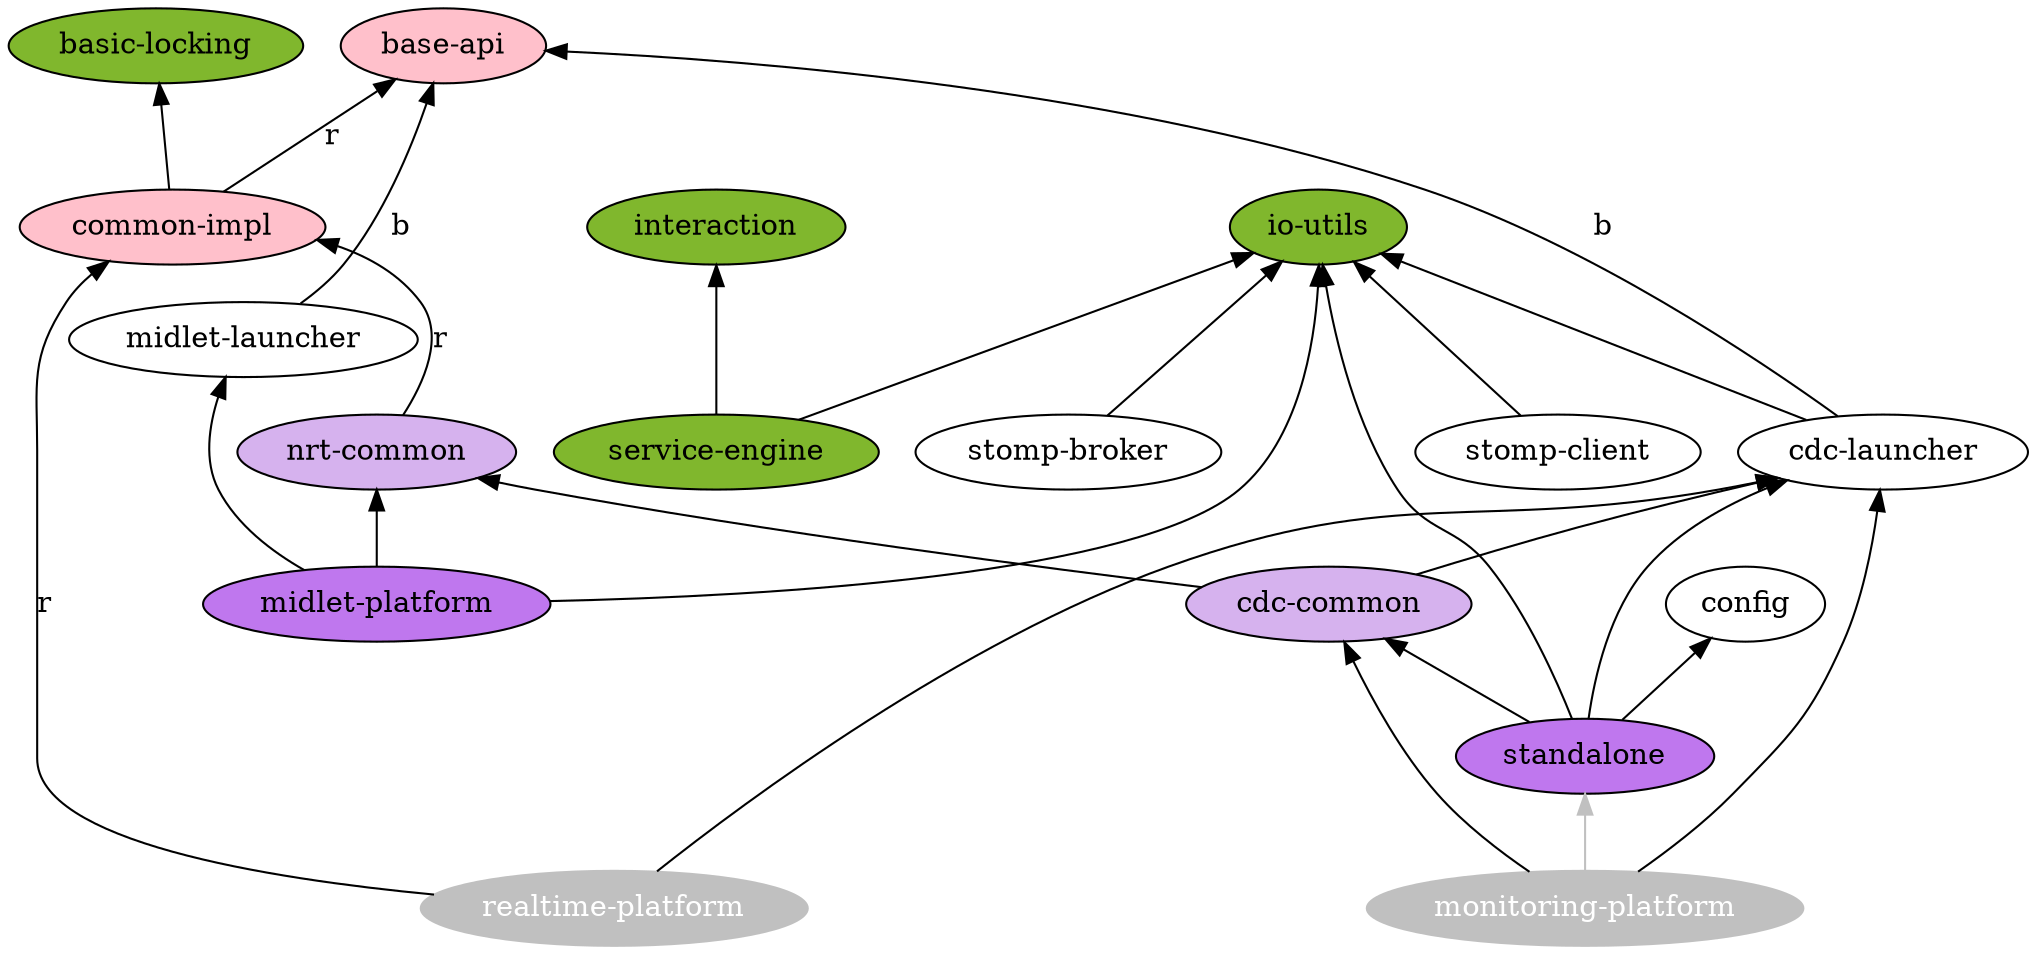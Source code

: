 /**
 * MicroJIAC - A Lightweight Agent Framework
 * This file is part of MicroJIAC.
 *
 * Copyright (c) 2007-2011 DAI-Labor, Technische Universität Berlin
 *
 * This library includes software developed at DAI-Labor, Technische
 * Universität Berlin (http://www.dai-labor.de)
 *
 * This library is free software: you can redistribute it and/or modify it
 * under the terms of the GNU Lesser General Public License as published
 * by the Free Software Foundation, either version 3 of the License, or
 * (at your option) any later version.
 *
 * This library is distributed in the hope that it will be useful, but
 * WITHOUT ANY WARRANTY; without even the implied warranty of
 * MERCHANTABILITY or FITNESS FOR A PARTICULAR PURPOSE.  See the
 * GNU Lesser General Public License for more details.
 *
 * You should have received a copy of the GNU Lesser General Public License
 * along with this library.  If not, see <http://www.gnu.org/licenses/>.
 */

digraph microjiac {
	rankdir=BT;
	compound=true;

/*	subgraph clusterE {
		node [fillcolor="#BF77EE", style=filled];
		"io-utils"; "basic-locking"; "interaction"; "service-engine";
		"stomp-broker"; "stomp-client";
		label="ext";
	}

	subgraph clusterC {
		node [fillcolor="#80B72D", style=filled];
		"base-api"; "common-impl"; "nrt-common"; "cdc-common";
		label="core";
	}

	subgraph clusterL {
//		node [fillcolor="#80B72D", style=filled];
		"cdc-launcher"; "midlet-launcher";
		label="launcher";
	}

	subgraph clusterP {
		node [fillcolor="#FFC0CB", style=filled];
		"standalone"; "midlet-platform";
		label="platforms";
	} */

	{ node [fillcolor="#80B72D", style=filled]
		group=ext; "io-utils"; "basic-locking"; "interaction"; "service-engine"; 
	}
	{ node [fillcolor="#FFC0CB", style=filled]; group=core;
		"base-api"; "common-impl";
	};
	{ node [fillcolor="#D6B2EE", style=filled]; group=nrt;
		"nrt-common"; "cdc-common";
	};
	{ group=launch; "cdc-launcher"; "midlet-launcher"; }
	{ node[fillcolor="#BF77EE", style=filled]; group=platform;
		"standalone"; "midlet-platform";
	}

	{ node[fontcolor=white, color=gray, fillcolor=gray, style=filled]; group=diss; rank=same;
		"monitoring-platform"; "realtime-platform";
	}

	"common-impl" -> "base-api" [label="r"];
	"common-impl" -> "basic-locking";
	
	"cdc-common" -> "nrt-common";
	"cdc-common" -> "cdc-launcher";
	
	"midlet-platform" -> "nrt-common";
	"midlet-platform" -> "midlet-launcher";
	"midlet-platform" -> "io-utils";
	
	"service-engine" -> "io-utils";
	"service-engine" -> "interaction";
	
	"stomp-broker" -> "io-utils";

	"stomp-client" -> "io-utils";

	"standalone" -> "cdc-common";
	"standalone" -> "cdc-launcher";
	"standalone" -> "config";
	"standalone" -> "io-utils";
	
	"cdc-launcher" -> "base-api" [label="b"];
	"cdc-launcher" -> "io-utils";

	"midlet-launcher" -> "base-api" [label="b"];

	"nrt-common" -> "common-impl" [label="r"];

	"realtime-platform" -> "common-impl" [label="r"];
	"realtime-platform" -> "cdc-launcher";

	"monitoring-platform" -> "cdc-common";
	"monitoring-platform" -> "cdc-launcher";
	"monitoring-platform" -> "standalone" [color="gray"];

	/* provided dependencies */
/*	"common-impl" -> "base-api" [style=dotted, color="gray"];

	"midp-extensions" -> "midlet-platform" [style=dotted, color="gray"];

	"interaction" -> "base-api" [label="r", style=dotted, color="gray", fontcolor="gray"];
	"interaction" -> "common-impl" [label="r", style=dotted, color="gray", fontcolor="gray"];

	"service-engine" -> "base-api" [label="r", style=dotted, color="gray", fontcolor="gray"];
	"service-engine" -> "common-impl" [label="r", style=dotted, color="gray", fontcolor="gray"];

	"stomp-broker" -> "cdc-common" [style=dotted, color="gray"];
	
	"stomp-client" -> "nrt-common" [style=dotted, color="gray"];
	"stomp-client" -> "base-api" [label="r", style=dotted, color="gray", fontcolor="gray"];

	"nrt-common" -> "base-api" [label="b", style=dotted, color="gray", fontcolor="gray"]; */
}